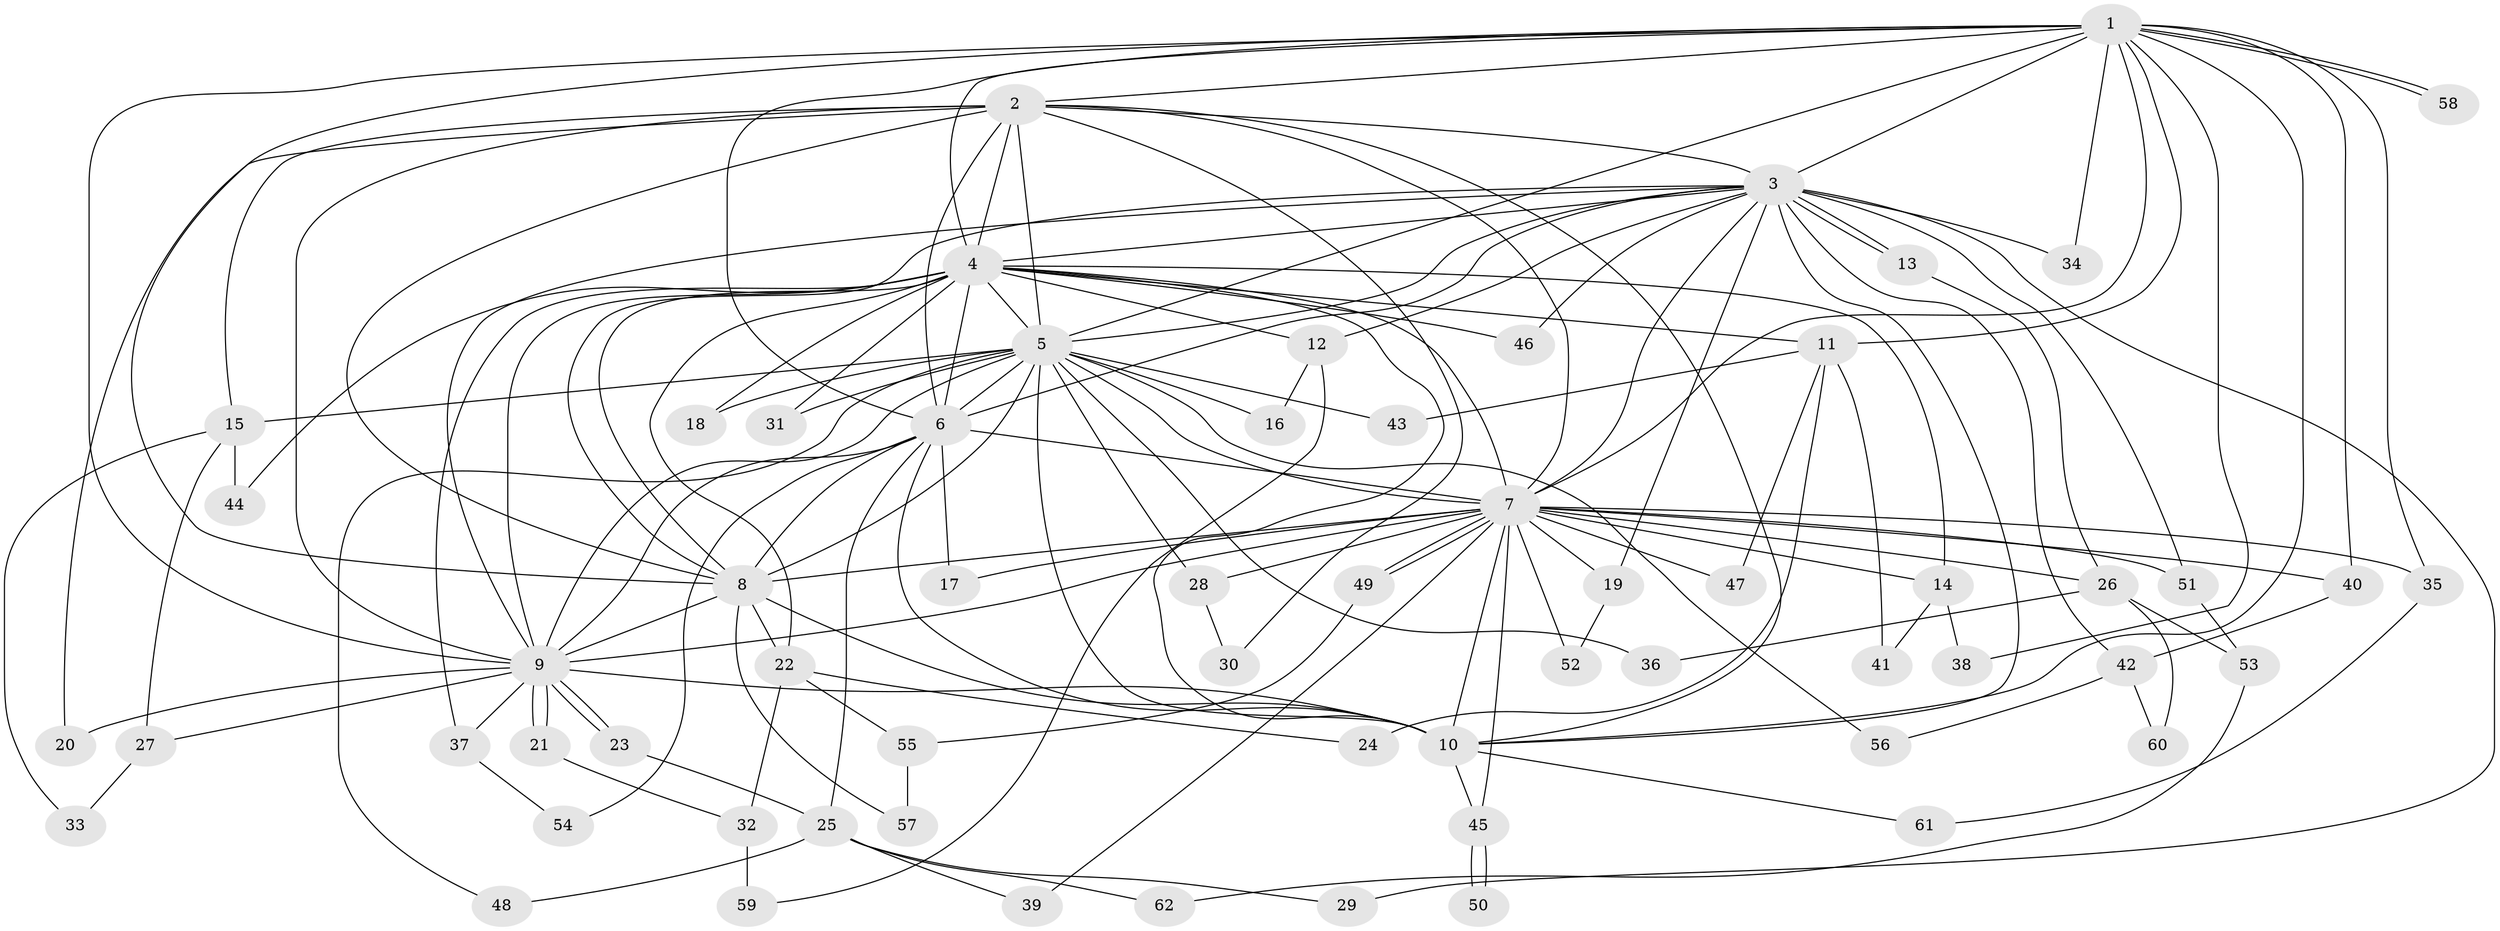 // coarse degree distribution, {9: 0.12, 8: 0.04, 11: 0.08, 13: 0.04, 7: 0.04, 3: 0.16, 5: 0.04, 2: 0.32, 6: 0.08, 1: 0.08}
// Generated by graph-tools (version 1.1) at 2025/49/03/04/25 22:49:59]
// undirected, 62 vertices, 149 edges
graph export_dot {
  node [color=gray90,style=filled];
  1;
  2;
  3;
  4;
  5;
  6;
  7;
  8;
  9;
  10;
  11;
  12;
  13;
  14;
  15;
  16;
  17;
  18;
  19;
  20;
  21;
  22;
  23;
  24;
  25;
  26;
  27;
  28;
  29;
  30;
  31;
  32;
  33;
  34;
  35;
  36;
  37;
  38;
  39;
  40;
  41;
  42;
  43;
  44;
  45;
  46;
  47;
  48;
  49;
  50;
  51;
  52;
  53;
  54;
  55;
  56;
  57;
  58;
  59;
  60;
  61;
  62;
  1 -- 2;
  1 -- 3;
  1 -- 4;
  1 -- 5;
  1 -- 6;
  1 -- 7;
  1 -- 8;
  1 -- 9;
  1 -- 10;
  1 -- 11;
  1 -- 34;
  1 -- 35;
  1 -- 38;
  1 -- 40;
  1 -- 58;
  1 -- 58;
  2 -- 3;
  2 -- 4;
  2 -- 5;
  2 -- 6;
  2 -- 7;
  2 -- 8;
  2 -- 9;
  2 -- 10;
  2 -- 15;
  2 -- 20;
  2 -- 30;
  3 -- 4;
  3 -- 5;
  3 -- 6;
  3 -- 7;
  3 -- 8;
  3 -- 9;
  3 -- 10;
  3 -- 12;
  3 -- 13;
  3 -- 13;
  3 -- 19;
  3 -- 29;
  3 -- 34;
  3 -- 42;
  3 -- 46;
  3 -- 51;
  4 -- 5;
  4 -- 6;
  4 -- 7;
  4 -- 8;
  4 -- 9;
  4 -- 10;
  4 -- 11;
  4 -- 12;
  4 -- 14;
  4 -- 18;
  4 -- 22;
  4 -- 31;
  4 -- 37;
  4 -- 44;
  4 -- 46;
  5 -- 6;
  5 -- 7;
  5 -- 8;
  5 -- 9;
  5 -- 10;
  5 -- 15;
  5 -- 16;
  5 -- 18;
  5 -- 28;
  5 -- 31;
  5 -- 36;
  5 -- 43;
  5 -- 48;
  5 -- 56;
  6 -- 7;
  6 -- 8;
  6 -- 9;
  6 -- 10;
  6 -- 17;
  6 -- 25;
  6 -- 54;
  7 -- 8;
  7 -- 9;
  7 -- 10;
  7 -- 14;
  7 -- 17;
  7 -- 19;
  7 -- 26;
  7 -- 28;
  7 -- 35;
  7 -- 39;
  7 -- 40;
  7 -- 45;
  7 -- 47;
  7 -- 49;
  7 -- 49;
  7 -- 51;
  7 -- 52;
  8 -- 9;
  8 -- 10;
  8 -- 22;
  8 -- 57;
  9 -- 10;
  9 -- 20;
  9 -- 21;
  9 -- 21;
  9 -- 23;
  9 -- 23;
  9 -- 27;
  9 -- 37;
  10 -- 45;
  10 -- 61;
  11 -- 24;
  11 -- 41;
  11 -- 43;
  11 -- 47;
  12 -- 16;
  12 -- 59;
  13 -- 26;
  14 -- 38;
  14 -- 41;
  15 -- 27;
  15 -- 33;
  15 -- 44;
  19 -- 52;
  21 -- 32;
  22 -- 24;
  22 -- 32;
  22 -- 55;
  23 -- 25;
  25 -- 29;
  25 -- 39;
  25 -- 48;
  25 -- 62;
  26 -- 36;
  26 -- 53;
  26 -- 60;
  27 -- 33;
  28 -- 30;
  32 -- 59;
  35 -- 61;
  37 -- 54;
  40 -- 42;
  42 -- 56;
  42 -- 60;
  45 -- 50;
  45 -- 50;
  49 -- 55;
  51 -- 53;
  53 -- 62;
  55 -- 57;
}
